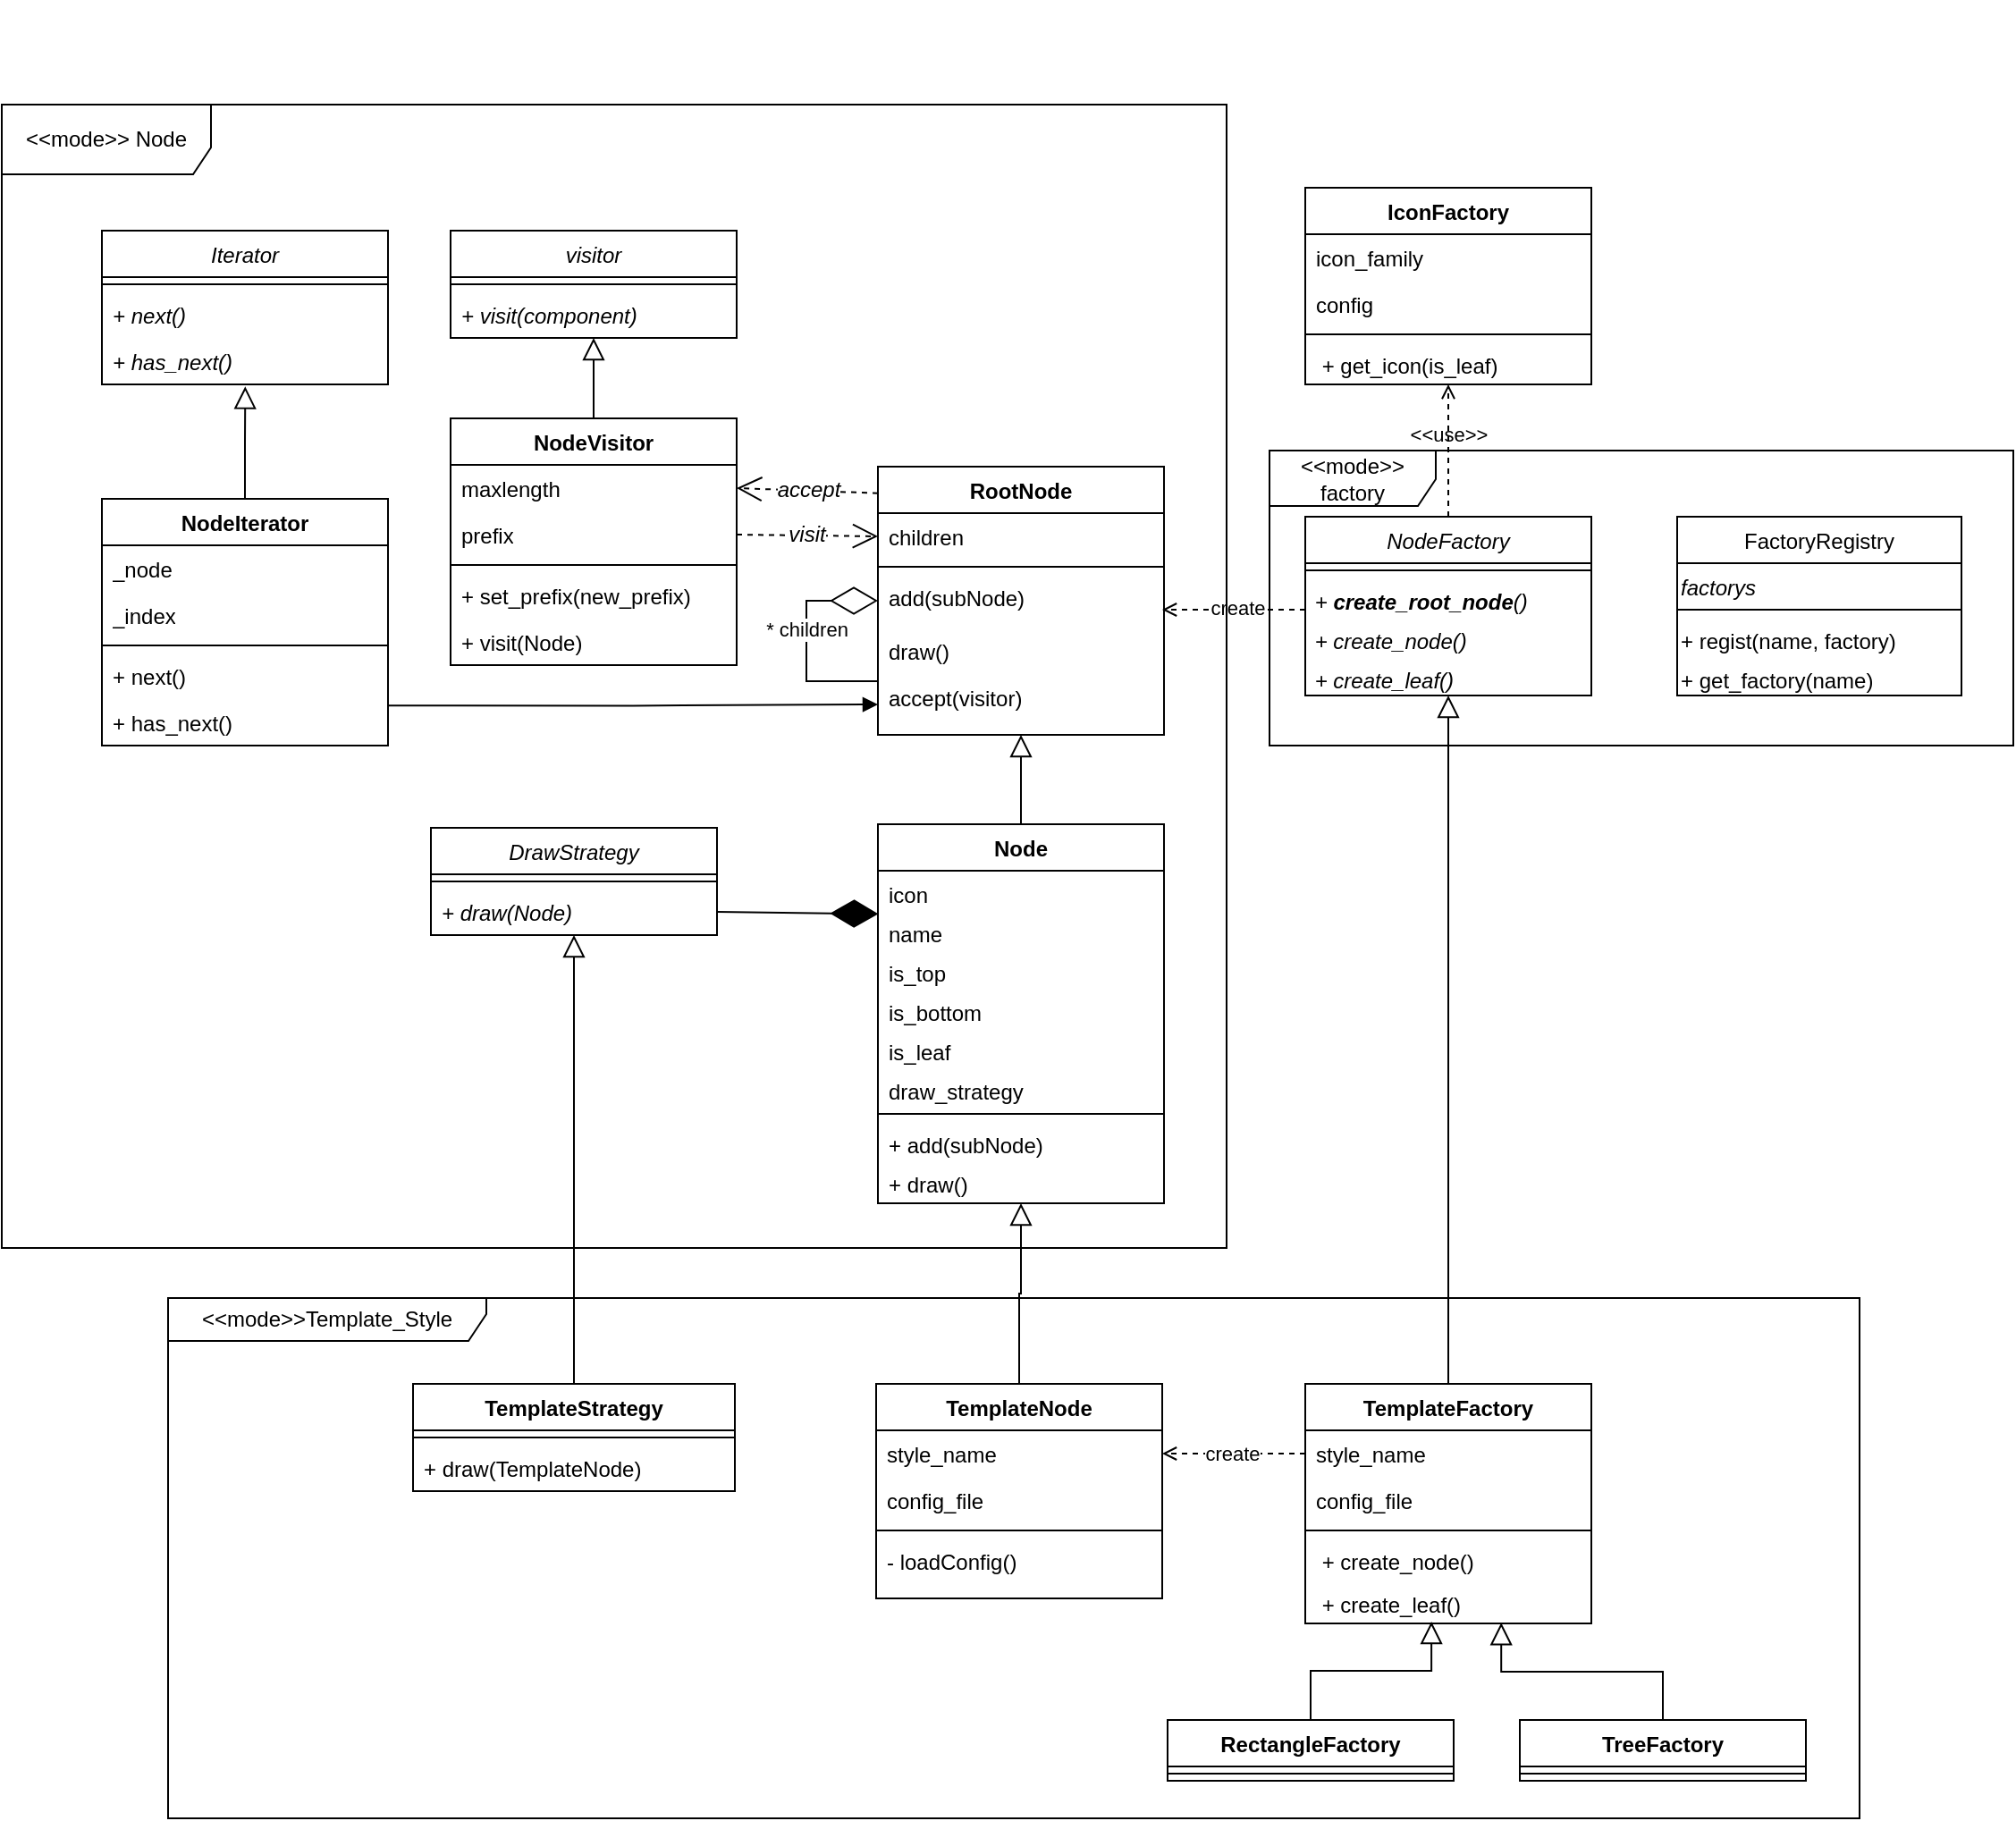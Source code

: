 <mxfile version="24.4.13" type="device">
  <diagram id="C5RBs43oDa-KdzZeNtuy" name="Page-1">
    <mxGraphModel dx="1283" dy="1399" grid="0" gridSize="10" guides="1" tooltips="1" connect="1" arrows="1" fold="1" page="1" pageScale="1" pageWidth="1654" pageHeight="1169" math="0" shadow="0">
      <root>
        <mxCell id="WIyWlLk6GJQsqaUBKTNV-0" />
        <mxCell id="WIyWlLk6GJQsqaUBKTNV-1" parent="WIyWlLk6GJQsqaUBKTNV-0" />
        <object label="Node" id="zkfFHV4jXpPFQw0GAbJ--0">
          <mxCell style="swimlane;fontStyle=1;align=center;verticalAlign=top;childLayout=stackLayout;horizontal=1;startSize=26;horizontalStack=0;resizeParent=1;resizeParentMax=0;resizeLast=0;collapsible=1;marginBottom=0;whiteSpace=wrap;html=1;rounded=0;shadow=0;strokeColor=default;strokeWidth=1;fontFamily=Helvetica;fontSize=12;fontColor=default;fillColor=default;" parent="WIyWlLk6GJQsqaUBKTNV-1" vertex="1">
            <mxGeometry x="960" y="547" width="160" height="212" as="geometry">
              <mxRectangle x="930" y="350" width="160" height="26" as="alternateBounds" />
            </mxGeometry>
          </mxCell>
        </object>
        <mxCell id="duJ0vpZc2g5-GDCdJEAK-10" value="icon" style="text;align=left;verticalAlign=top;spacingLeft=4;spacingRight=4;overflow=hidden;rotatable=0;points=[[0,0.5],[1,0.5]];portConstraint=eastwest;rounded=0;shadow=0;html=0;" parent="zkfFHV4jXpPFQw0GAbJ--0" vertex="1">
          <mxGeometry y="26" width="160" height="22" as="geometry" />
        </mxCell>
        <mxCell id="zkfFHV4jXpPFQw0GAbJ--3" value="name" style="text;align=left;verticalAlign=top;spacingLeft=4;spacingRight=4;overflow=hidden;rotatable=0;points=[[0,0.5],[1,0.5]];portConstraint=eastwest;rounded=0;shadow=0;html=0;" parent="zkfFHV4jXpPFQw0GAbJ--0" vertex="1">
          <mxGeometry y="48" width="160" height="22" as="geometry" />
        </mxCell>
        <mxCell id="duJ0vpZc2g5-GDCdJEAK-11" value="is_top&#xa;" style="text;align=left;verticalAlign=top;spacingLeft=4;spacingRight=4;overflow=hidden;rotatable=0;points=[[0,0.5],[1,0.5]];portConstraint=eastwest;rounded=0;shadow=0;html=0;" parent="zkfFHV4jXpPFQw0GAbJ--0" vertex="1">
          <mxGeometry y="70" width="160" height="22" as="geometry" />
        </mxCell>
        <mxCell id="duJ0vpZc2g5-GDCdJEAK-8" value="is_bottom" style="text;align=left;verticalAlign=top;spacingLeft=4;spacingRight=4;overflow=hidden;rotatable=0;points=[[0,0.5],[1,0.5]];portConstraint=eastwest;rounded=0;shadow=0;html=0;" parent="zkfFHV4jXpPFQw0GAbJ--0" vertex="1">
          <mxGeometry y="92" width="160" height="22" as="geometry" />
        </mxCell>
        <mxCell id="zkfFHV4jXpPFQw0GAbJ--5" value="is_leaf" style="text;align=left;verticalAlign=top;spacingLeft=4;spacingRight=4;overflow=hidden;rotatable=0;points=[[0,0.5],[1,0.5]];portConstraint=eastwest;" parent="zkfFHV4jXpPFQw0GAbJ--0" vertex="1">
          <mxGeometry y="114" width="160" height="22" as="geometry" />
        </mxCell>
        <mxCell id="aCiJpqOw2BLuc8jQw0xW-6" value="draw_strategy" style="text;align=left;verticalAlign=top;spacingLeft=4;spacingRight=4;overflow=hidden;rotatable=0;points=[[0,0.5],[1,0.5]];portConstraint=eastwest;" parent="zkfFHV4jXpPFQw0GAbJ--0" vertex="1">
          <mxGeometry y="136" width="160" height="22" as="geometry" />
        </mxCell>
        <mxCell id="zkfFHV4jXpPFQw0GAbJ--4" value="" style="line;html=1;strokeWidth=1;align=left;verticalAlign=middle;spacingTop=-1;spacingLeft=3;spacingRight=3;rotatable=0;labelPosition=right;points=[];portConstraint=eastwest;" parent="zkfFHV4jXpPFQw0GAbJ--0" vertex="1">
          <mxGeometry y="158" width="160" height="8" as="geometry" />
        </mxCell>
        <mxCell id="duJ0vpZc2g5-GDCdJEAK-14" value="+ add(subNode)" style="text;align=left;verticalAlign=top;spacingLeft=4;spacingRight=4;overflow=hidden;rotatable=0;points=[[0,0.5],[1,0.5]];portConstraint=eastwest;" parent="zkfFHV4jXpPFQw0GAbJ--0" vertex="1">
          <mxGeometry y="166" width="160" height="22" as="geometry" />
        </mxCell>
        <mxCell id="aCiJpqOw2BLuc8jQw0xW-7" value="+ draw()" style="text;align=left;verticalAlign=top;spacingLeft=4;spacingRight=4;overflow=hidden;rotatable=0;points=[[0,0.5],[1,0.5]];portConstraint=eastwest;" parent="zkfFHV4jXpPFQw0GAbJ--0" vertex="1">
          <mxGeometry y="188" width="160" height="24" as="geometry" />
        </mxCell>
        <mxCell id="zkfFHV4jXpPFQw0GAbJ--6" value="TemplateNode" style="swimlane;fontStyle=1;align=center;verticalAlign=top;childLayout=stackLayout;horizontal=1;startSize=26;horizontalStack=0;resizeParent=1;resizeParentMax=0;resizeLast=0;collapsible=1;marginBottom=0;whiteSpace=wrap;html=1;rounded=0;shadow=0;strokeColor=default;strokeWidth=1;fontFamily=Helvetica;fontSize=12;fontColor=default;fillColor=default;" parent="WIyWlLk6GJQsqaUBKTNV-1" vertex="1">
          <mxGeometry x="959" y="860" width="160" height="120" as="geometry">
            <mxRectangle x="130" y="380" width="160" height="26" as="alternateBounds" />
          </mxGeometry>
        </mxCell>
        <mxCell id="zkfFHV4jXpPFQw0GAbJ--7" value="style_name" style="text;align=left;verticalAlign=top;spacingLeft=4;spacingRight=4;overflow=hidden;rotatable=0;points=[[0,0.5],[1,0.5]];portConstraint=eastwest;" parent="zkfFHV4jXpPFQw0GAbJ--6" vertex="1">
          <mxGeometry y="26" width="160" height="26" as="geometry" />
        </mxCell>
        <mxCell id="zkfFHV4jXpPFQw0GAbJ--8" value="config_file" style="text;align=left;verticalAlign=top;spacingLeft=4;spacingRight=4;overflow=hidden;rotatable=0;points=[[0,0.5],[1,0.5]];portConstraint=eastwest;rounded=0;shadow=0;html=0;" parent="zkfFHV4jXpPFQw0GAbJ--6" vertex="1">
          <mxGeometry y="52" width="160" height="26" as="geometry" />
        </mxCell>
        <mxCell id="zkfFHV4jXpPFQw0GAbJ--9" value="" style="line;html=1;strokeWidth=1;align=left;verticalAlign=middle;spacingTop=-1;spacingLeft=3;spacingRight=3;rotatable=0;labelPosition=right;points=[];portConstraint=eastwest;" parent="zkfFHV4jXpPFQw0GAbJ--6" vertex="1">
          <mxGeometry y="78" width="160" height="8" as="geometry" />
        </mxCell>
        <mxCell id="6WIjI4Xxnoyfepmd8r0f-9" value="- loadConfig()" style="text;align=left;verticalAlign=top;spacingLeft=4;spacingRight=4;overflow=hidden;rotatable=0;points=[[0,0.5],[1,0.5]];portConstraint=eastwest;" parent="zkfFHV4jXpPFQw0GAbJ--6" vertex="1">
          <mxGeometry y="86" width="160" height="34" as="geometry" />
        </mxCell>
        <mxCell id="zkfFHV4jXpPFQw0GAbJ--12" value="" style="endArrow=block;endSize=10;endFill=0;shadow=0;strokeWidth=1;rounded=0;curved=0;edgeStyle=elbowEdgeStyle;elbow=vertical;" parent="WIyWlLk6GJQsqaUBKTNV-1" source="zkfFHV4jXpPFQw0GAbJ--6" target="zkfFHV4jXpPFQw0GAbJ--0" edge="1">
          <mxGeometry width="160" relative="1" as="geometry">
            <mxPoint x="1090" y="600" as="sourcePoint" />
            <mxPoint x="1090" y="600" as="targetPoint" />
          </mxGeometry>
        </mxCell>
        <mxCell id="6WIjI4Xxnoyfepmd8r0f-3" value="RootNode" style="swimlane;fontStyle=1;align=center;verticalAlign=top;childLayout=stackLayout;horizontal=1;startSize=26;horizontalStack=0;resizeParent=1;resizeParentMax=0;resizeLast=0;collapsible=1;marginBottom=0;whiteSpace=wrap;html=1;rounded=0;shadow=0;strokeColor=default;strokeWidth=1;fontFamily=Helvetica;fontSize=12;fontColor=default;fillColor=default;" parent="WIyWlLk6GJQsqaUBKTNV-1" vertex="1">
          <mxGeometry x="960" y="347" width="160" height="150" as="geometry">
            <mxRectangle x="130" y="380" width="160" height="26" as="alternateBounds" />
          </mxGeometry>
        </mxCell>
        <mxCell id="6WIjI4Xxnoyfepmd8r0f-5" value="children" style="text;align=left;verticalAlign=top;spacingLeft=4;spacingRight=4;overflow=hidden;rotatable=0;points=[[0,0.5],[1,0.5]];portConstraint=eastwest;rounded=0;shadow=0;html=0;" parent="6WIjI4Xxnoyfepmd8r0f-3" vertex="1">
          <mxGeometry y="26" width="160" height="26" as="geometry" />
        </mxCell>
        <mxCell id="6WIjI4Xxnoyfepmd8r0f-6" value="" style="line;html=1;strokeWidth=1;align=left;verticalAlign=middle;spacingTop=-1;spacingLeft=3;spacingRight=3;rotatable=0;labelPosition=right;points=[];portConstraint=eastwest;" parent="6WIjI4Xxnoyfepmd8r0f-3" vertex="1">
          <mxGeometry y="52" width="160" height="8" as="geometry" />
        </mxCell>
        <mxCell id="6WIjI4Xxnoyfepmd8r0f-8" value="add(subNode)" style="text;align=left;verticalAlign=top;spacingLeft=4;spacingRight=4;overflow=hidden;rotatable=0;points=[[0,0.5],[1,0.5]];portConstraint=eastwest;" parent="6WIjI4Xxnoyfepmd8r0f-3" vertex="1">
          <mxGeometry y="60" width="160" height="30" as="geometry" />
        </mxCell>
        <mxCell id="6WIjI4Xxnoyfepmd8r0f-7" value="draw()" style="text;align=left;verticalAlign=top;spacingLeft=4;spacingRight=4;overflow=hidden;rotatable=0;points=[[0,0.5],[1,0.5]];portConstraint=eastwest;" parent="6WIjI4Xxnoyfepmd8r0f-3" vertex="1">
          <mxGeometry y="90" width="160" height="26" as="geometry" />
        </mxCell>
        <mxCell id="aCiJpqOw2BLuc8jQw0xW-0" value="accept(visitor)" style="text;align=left;verticalAlign=top;spacingLeft=4;spacingRight=4;overflow=hidden;rotatable=0;points=[[0,0.5],[1,0.5]];portConstraint=eastwest;" parent="6WIjI4Xxnoyfepmd8r0f-3" vertex="1">
          <mxGeometry y="116" width="160" height="34" as="geometry" />
        </mxCell>
        <mxCell id="6WIjI4Xxnoyfepmd8r0f-53" value="" style="endArrow=diamondThin;endFill=0;endSize=24;html=1;rounded=0;entryX=0;entryY=0.5;entryDx=0;entryDy=0;" parent="6WIjI4Xxnoyfepmd8r0f-3" target="6WIjI4Xxnoyfepmd8r0f-8" edge="1">
          <mxGeometry width="160" relative="1" as="geometry">
            <mxPoint y="120" as="sourcePoint" />
            <mxPoint x="10" y="240" as="targetPoint" />
            <Array as="points">
              <mxPoint x="-40" y="120" />
              <mxPoint x="-40" y="75" />
            </Array>
          </mxGeometry>
        </mxCell>
        <mxCell id="ftqXn0Uu0AVd8V2QP7_p-5" value="* children" style="edgeLabel;html=1;align=center;verticalAlign=middle;resizable=0;points=[];" vertex="1" connectable="0" parent="6WIjI4Xxnoyfepmd8r0f-53">
          <mxGeometry x="0.102" relative="1" as="geometry">
            <mxPoint as="offset" />
          </mxGeometry>
        </mxCell>
        <mxCell id="6WIjI4Xxnoyfepmd8r0f-11" value="&lt;span style=&quot;font-weight: normal;&quot;&gt;&lt;i&gt;NodeFactory&lt;/i&gt;&lt;/span&gt;" style="swimlane;fontStyle=1;align=center;verticalAlign=top;childLayout=stackLayout;horizontal=1;startSize=26;horizontalStack=0;resizeParent=1;resizeParentMax=0;resizeLast=0;collapsible=1;marginBottom=0;whiteSpace=wrap;html=1;rounded=0;shadow=0;strokeColor=default;strokeWidth=1;fontFamily=Helvetica;fontSize=12;fontColor=default;fillColor=default;" parent="WIyWlLk6GJQsqaUBKTNV-1" vertex="1">
          <mxGeometry x="1199" y="375" width="160" height="100" as="geometry">
            <mxRectangle x="220" y="120" width="160" height="26" as="alternateBounds" />
          </mxGeometry>
        </mxCell>
        <mxCell id="6WIjI4Xxnoyfepmd8r0f-18" value="" style="line;html=1;strokeWidth=1;align=left;verticalAlign=middle;spacingTop=-1;spacingLeft=3;spacingRight=3;rotatable=0;labelPosition=right;points=[];portConstraint=eastwest;" parent="6WIjI4Xxnoyfepmd8r0f-11" vertex="1">
          <mxGeometry y="26" width="160" height="8" as="geometry" />
        </mxCell>
        <mxCell id="aCiJpqOw2BLuc8jQw0xW-28" value="&lt;div&gt;&lt;span style=&quot;text-wrap: nowrap;&quot;&gt;&lt;i&gt;&amp;nbsp;+ &lt;b&gt;create_root_node&lt;/b&gt;()&lt;/i&gt;&lt;/span&gt;&lt;br&gt;&lt;/div&gt;" style="text;whiteSpace=wrap;html=1;" parent="6WIjI4Xxnoyfepmd8r0f-11" vertex="1">
          <mxGeometry y="34" width="160" height="22" as="geometry" />
        </mxCell>
        <mxCell id="6WIjI4Xxnoyfepmd8r0f-23" value="&lt;div&gt;&lt;span style=&quot;text-wrap: nowrap;&quot;&gt;&lt;i&gt;&amp;nbsp;+ create_node()&lt;/i&gt;&lt;/span&gt;&lt;br&gt;&lt;/div&gt;" style="text;whiteSpace=wrap;html=1;" parent="6WIjI4Xxnoyfepmd8r0f-11" vertex="1">
          <mxGeometry y="56" width="160" height="22" as="geometry" />
        </mxCell>
        <mxCell id="6WIjI4Xxnoyfepmd8r0f-25" value="&lt;div&gt;&lt;span style=&quot;text-wrap: nowrap;&quot;&gt;&lt;i&gt;&amp;nbsp;+ create_leaf()&lt;/i&gt;&lt;/span&gt;&lt;br&gt;&lt;/div&gt;" style="text;whiteSpace=wrap;html=1;" parent="6WIjI4Xxnoyfepmd8r0f-11" vertex="1">
          <mxGeometry y="78" width="160" height="22" as="geometry" />
        </mxCell>
        <mxCell id="6WIjI4Xxnoyfepmd8r0f-26" value="TemplateFactory" style="swimlane;fontStyle=1;align=center;verticalAlign=top;childLayout=stackLayout;horizontal=1;startSize=26;horizontalStack=0;resizeParent=1;resizeParentMax=0;resizeLast=0;collapsible=1;marginBottom=0;whiteSpace=wrap;html=1;rounded=0;shadow=0;strokeColor=default;strokeWidth=1;fontFamily=Helvetica;fontSize=12;fontColor=default;fillColor=default;" parent="WIyWlLk6GJQsqaUBKTNV-1" vertex="1">
          <mxGeometry x="1199" y="860" width="160" height="134" as="geometry">
            <mxRectangle x="130" y="380" width="160" height="26" as="alternateBounds" />
          </mxGeometry>
        </mxCell>
        <mxCell id="6WIjI4Xxnoyfepmd8r0f-27" value="style_name" style="text;align=left;verticalAlign=top;spacingLeft=4;spacingRight=4;overflow=hidden;rotatable=0;points=[[0,0.5],[1,0.5]];portConstraint=eastwest;" parent="6WIjI4Xxnoyfepmd8r0f-26" vertex="1">
          <mxGeometry y="26" width="160" height="26" as="geometry" />
        </mxCell>
        <mxCell id="6WIjI4Xxnoyfepmd8r0f-28" value="config_file" style="text;align=left;verticalAlign=top;spacingLeft=4;spacingRight=4;overflow=hidden;rotatable=0;points=[[0,0.5],[1,0.5]];portConstraint=eastwest;rounded=0;shadow=0;html=0;" parent="6WIjI4Xxnoyfepmd8r0f-26" vertex="1">
          <mxGeometry y="52" width="160" height="26" as="geometry" />
        </mxCell>
        <mxCell id="6WIjI4Xxnoyfepmd8r0f-29" value="" style="line;html=1;strokeWidth=1;align=left;verticalAlign=middle;spacingTop=-1;spacingLeft=3;spacingRight=3;rotatable=0;labelPosition=right;points=[];portConstraint=eastwest;" parent="6WIjI4Xxnoyfepmd8r0f-26" vertex="1">
          <mxGeometry y="78" width="160" height="8" as="geometry" />
        </mxCell>
        <mxCell id="6WIjI4Xxnoyfepmd8r0f-30" value=" + create_node()" style="text;align=left;verticalAlign=top;spacingLeft=4;spacingRight=4;overflow=hidden;rotatable=0;points=[[0,0.5],[1,0.5]];portConstraint=eastwest;" parent="6WIjI4Xxnoyfepmd8r0f-26" vertex="1">
          <mxGeometry y="86" width="160" height="24" as="geometry" />
        </mxCell>
        <mxCell id="6WIjI4Xxnoyfepmd8r0f-34" value=" + create_leaf()" style="text;align=left;verticalAlign=top;spacingLeft=4;spacingRight=4;overflow=hidden;rotatable=0;points=[[0,0.5],[1,0.5]];portConstraint=eastwest;" parent="6WIjI4Xxnoyfepmd8r0f-26" vertex="1">
          <mxGeometry y="110" width="160" height="24" as="geometry" />
        </mxCell>
        <mxCell id="6WIjI4Xxnoyfepmd8r0f-33" value="" style="endArrow=block;endSize=10;endFill=0;shadow=0;strokeWidth=1;rounded=0;curved=0;edgeStyle=elbowEdgeStyle;elbow=vertical;entryX=0.5;entryY=1;entryDx=0;entryDy=0;exitX=0.5;exitY=0;exitDx=0;exitDy=0;" parent="WIyWlLk6GJQsqaUBKTNV-1" source="6WIjI4Xxnoyfepmd8r0f-26" target="6WIjI4Xxnoyfepmd8r0f-11" edge="1">
          <mxGeometry width="160" relative="1" as="geometry">
            <mxPoint x="1020" y="927" as="sourcePoint" />
            <mxPoint x="1020" y="877" as="targetPoint" />
          </mxGeometry>
        </mxCell>
        <mxCell id="6WIjI4Xxnoyfepmd8r0f-35" value="TreeFactory" style="swimlane;fontStyle=1;align=center;verticalAlign=top;childLayout=stackLayout;horizontal=1;startSize=26;horizontalStack=0;resizeParent=1;resizeParentMax=0;resizeLast=0;collapsible=1;marginBottom=0;whiteSpace=wrap;html=1;rounded=0;shadow=0;strokeColor=default;strokeWidth=1;fontFamily=Helvetica;fontSize=12;fontColor=default;fillColor=default;" parent="WIyWlLk6GJQsqaUBKTNV-1" vertex="1">
          <mxGeometry x="1319" y="1048" width="160" height="34" as="geometry">
            <mxRectangle x="130" y="380" width="160" height="26" as="alternateBounds" />
          </mxGeometry>
        </mxCell>
        <mxCell id="6WIjI4Xxnoyfepmd8r0f-38" value="" style="line;html=1;strokeWidth=1;align=left;verticalAlign=middle;spacingTop=-1;spacingLeft=3;spacingRight=3;rotatable=0;labelPosition=right;points=[];portConstraint=eastwest;" parent="6WIjI4Xxnoyfepmd8r0f-35" vertex="1">
          <mxGeometry y="26" width="160" height="8" as="geometry" />
        </mxCell>
        <mxCell id="6WIjI4Xxnoyfepmd8r0f-41" value="RectangleFactory" style="swimlane;fontStyle=1;align=center;verticalAlign=top;childLayout=stackLayout;horizontal=1;startSize=26;horizontalStack=0;resizeParent=1;resizeParentMax=0;resizeLast=0;collapsible=1;marginBottom=0;whiteSpace=wrap;html=1;rounded=0;shadow=0;strokeColor=default;strokeWidth=1;fontFamily=Helvetica;fontSize=12;fontColor=default;fillColor=default;" parent="WIyWlLk6GJQsqaUBKTNV-1" vertex="1">
          <mxGeometry x="1122" y="1048" width="160" height="34" as="geometry">
            <mxRectangle x="130" y="380" width="160" height="26" as="alternateBounds" />
          </mxGeometry>
        </mxCell>
        <mxCell id="6WIjI4Xxnoyfepmd8r0f-42" value="" style="line;html=1;strokeWidth=1;align=left;verticalAlign=middle;spacingTop=-1;spacingLeft=3;spacingRight=3;rotatable=0;labelPosition=right;points=[];portConstraint=eastwest;" parent="6WIjI4Xxnoyfepmd8r0f-41" vertex="1">
          <mxGeometry y="26" width="160" height="8" as="geometry" />
        </mxCell>
        <mxCell id="6WIjI4Xxnoyfepmd8r0f-47" value="" style="html=1;verticalAlign=bottom;labelBackgroundColor=none;endArrow=open;endFill=0;dashed=1;rounded=0;entryX=1;entryY=0.5;entryDx=0;entryDy=0;exitX=0;exitY=0.5;exitDx=0;exitDy=0;" parent="WIyWlLk6GJQsqaUBKTNV-1" target="zkfFHV4jXpPFQw0GAbJ--7" edge="1" source="6WIjI4Xxnoyfepmd8r0f-27">
          <mxGeometry width="160" relative="1" as="geometry">
            <mxPoint x="1199" y="780" as="sourcePoint" />
            <mxPoint x="1309" y="1240" as="targetPoint" />
            <Array as="points" />
          </mxGeometry>
        </mxCell>
        <mxCell id="ftqXn0Uu0AVd8V2QP7_p-8" value="create" style="edgeLabel;html=1;align=center;verticalAlign=middle;resizable=0;points=[];" vertex="1" connectable="0" parent="6WIjI4Xxnoyfepmd8r0f-47">
          <mxGeometry x="0.043" relative="1" as="geometry">
            <mxPoint as="offset" />
          </mxGeometry>
        </mxCell>
        <mxCell id="6WIjI4Xxnoyfepmd8r0f-49" value="" style="html=1;verticalAlign=bottom;labelBackgroundColor=none;endArrow=open;endFill=0;dashed=1;rounded=0;" parent="WIyWlLk6GJQsqaUBKTNV-1" edge="1">
          <mxGeometry width="160" relative="1" as="geometry">
            <mxPoint x="1199" y="427" as="sourcePoint" />
            <mxPoint x="1119" y="427" as="targetPoint" />
            <Array as="points">
              <mxPoint x="1175" y="427" />
            </Array>
          </mxGeometry>
        </mxCell>
        <mxCell id="6WIjI4Xxnoyfepmd8r0f-50" value="create" style="edgeLabel;html=1;align=center;verticalAlign=middle;resizable=0;points=[];" parent="6WIjI4Xxnoyfepmd8r0f-49" vertex="1" connectable="0">
          <mxGeometry x="-0.048" y="-2" relative="1" as="geometry">
            <mxPoint y="1" as="offset" />
          </mxGeometry>
        </mxCell>
        <mxCell id="6WIjI4Xxnoyfepmd8r0f-54" value="IconFactory" style="swimlane;fontStyle=1;align=center;verticalAlign=top;childLayout=stackLayout;horizontal=1;startSize=26;horizontalStack=0;resizeParent=1;resizeParentMax=0;resizeLast=0;collapsible=1;marginBottom=0;whiteSpace=wrap;html=1;rounded=0;shadow=0;strokeColor=default;strokeWidth=1;fontFamily=Helvetica;fontSize=12;fontColor=default;fillColor=default;" parent="WIyWlLk6GJQsqaUBKTNV-1" vertex="1">
          <mxGeometry x="1199" y="191" width="160" height="110" as="geometry">
            <mxRectangle x="130" y="380" width="160" height="26" as="alternateBounds" />
          </mxGeometry>
        </mxCell>
        <mxCell id="6WIjI4Xxnoyfepmd8r0f-55" value="icon_family" style="text;align=left;verticalAlign=top;spacingLeft=4;spacingRight=4;overflow=hidden;rotatable=0;points=[[0,0.5],[1,0.5]];portConstraint=eastwest;" parent="6WIjI4Xxnoyfepmd8r0f-54" vertex="1">
          <mxGeometry y="26" width="160" height="26" as="geometry" />
        </mxCell>
        <mxCell id="6WIjI4Xxnoyfepmd8r0f-56" value="config" style="text;align=left;verticalAlign=top;spacingLeft=4;spacingRight=4;overflow=hidden;rotatable=0;points=[[0,0.5],[1,0.5]];portConstraint=eastwest;rounded=0;shadow=0;html=0;" parent="6WIjI4Xxnoyfepmd8r0f-54" vertex="1">
          <mxGeometry y="52" width="160" height="26" as="geometry" />
        </mxCell>
        <mxCell id="6WIjI4Xxnoyfepmd8r0f-57" value="" style="line;html=1;strokeWidth=1;align=left;verticalAlign=middle;spacingTop=-1;spacingLeft=3;spacingRight=3;rotatable=0;labelPosition=right;points=[];portConstraint=eastwest;" parent="6WIjI4Xxnoyfepmd8r0f-54" vertex="1">
          <mxGeometry y="78" width="160" height="8" as="geometry" />
        </mxCell>
        <mxCell id="6WIjI4Xxnoyfepmd8r0f-58" value=" + get_icon(is_leaf)" style="text;align=left;verticalAlign=top;spacingLeft=4;spacingRight=4;overflow=hidden;rotatable=0;points=[[0,0.5],[1,0.5]];portConstraint=eastwest;" parent="6WIjI4Xxnoyfepmd8r0f-54" vertex="1">
          <mxGeometry y="86" width="160" height="24" as="geometry" />
        </mxCell>
        <mxCell id="6WIjI4Xxnoyfepmd8r0f-75" value="&amp;lt;&amp;lt;use&amp;gt;&amp;gt;" style="html=1;verticalAlign=bottom;labelBackgroundColor=none;endArrow=open;endFill=0;dashed=1;rounded=0;exitX=0.5;exitY=0;exitDx=0;exitDy=0;" parent="WIyWlLk6GJQsqaUBKTNV-1" source="6WIjI4Xxnoyfepmd8r0f-11" target="6WIjI4Xxnoyfepmd8r0f-58" edge="1">
          <mxGeometry width="160" relative="1" as="geometry">
            <mxPoint x="1360" y="707" as="sourcePoint" />
            <mxPoint x="1380" y="612.0" as="targetPoint" />
          </mxGeometry>
        </mxCell>
        <mxCell id="aCiJpqOw2BLuc8jQw0xW-5" value="" style="endArrow=block;endSize=10;endFill=0;shadow=0;strokeWidth=1;rounded=0;curved=0;edgeStyle=elbowEdgeStyle;elbow=vertical;exitX=0.5;exitY=0;exitDx=0;exitDy=0;" parent="WIyWlLk6GJQsqaUBKTNV-1" source="zkfFHV4jXpPFQw0GAbJ--0" target="aCiJpqOw2BLuc8jQw0xW-0" edge="1">
          <mxGeometry width="160" relative="1" as="geometry">
            <mxPoint x="1020" y="537" as="sourcePoint" />
            <mxPoint x="1039.5" y="507" as="targetPoint" />
          </mxGeometry>
        </mxCell>
        <mxCell id="aCiJpqOw2BLuc8jQw0xW-11" value="&lt;i style=&quot;font-weight: normal;&quot;&gt;Iterator&lt;/i&gt;" style="swimlane;fontStyle=1;align=center;verticalAlign=top;childLayout=stackLayout;horizontal=1;startSize=26;horizontalStack=0;resizeParent=1;resizeParentMax=0;resizeLast=0;collapsible=1;marginBottom=0;whiteSpace=wrap;html=1;rounded=0;shadow=0;strokeColor=default;strokeWidth=1;fontFamily=Helvetica;fontSize=12;fontColor=default;fillColor=default;" parent="WIyWlLk6GJQsqaUBKTNV-1" vertex="1">
          <mxGeometry x="526" y="215" width="160" height="86" as="geometry" />
        </mxCell>
        <mxCell id="aCiJpqOw2BLuc8jQw0xW-13" value="" style="line;strokeWidth=1;fillColor=none;align=left;verticalAlign=middle;spacingTop=-1;spacingLeft=3;spacingRight=3;rotatable=0;labelPosition=right;points=[];portConstraint=eastwest;strokeColor=inherit;" parent="aCiJpqOw2BLuc8jQw0xW-11" vertex="1">
          <mxGeometry y="26" width="160" height="8" as="geometry" />
        </mxCell>
        <mxCell id="aCiJpqOw2BLuc8jQw0xW-14" value="&lt;i&gt;+ next()&lt;/i&gt;" style="text;strokeColor=none;fillColor=none;align=left;verticalAlign=top;spacingLeft=4;spacingRight=4;overflow=hidden;rotatable=0;points=[[0,0.5],[1,0.5]];portConstraint=eastwest;whiteSpace=wrap;html=1;" parent="aCiJpqOw2BLuc8jQw0xW-11" vertex="1">
          <mxGeometry y="34" width="160" height="26" as="geometry" />
        </mxCell>
        <mxCell id="aCiJpqOw2BLuc8jQw0xW-12" value="&lt;i&gt;+ has_next()&lt;/i&gt;" style="text;strokeColor=none;fillColor=none;align=left;verticalAlign=top;spacingLeft=4;spacingRight=4;overflow=hidden;rotatable=0;points=[[0,0.5],[1,0.5]];portConstraint=eastwest;whiteSpace=wrap;html=1;" parent="aCiJpqOw2BLuc8jQw0xW-11" vertex="1">
          <mxGeometry y="60" width="160" height="26" as="geometry" />
        </mxCell>
        <mxCell id="aCiJpqOw2BLuc8jQw0xW-24" value="NodeIterator" style="swimlane;fontStyle=1;align=center;verticalAlign=top;childLayout=stackLayout;horizontal=1;startSize=26;horizontalStack=0;resizeParent=1;resizeParentMax=0;resizeLast=0;collapsible=1;marginBottom=0;whiteSpace=wrap;html=1;rounded=0;shadow=0;strokeColor=default;strokeWidth=1;fontFamily=Helvetica;fontSize=12;fontColor=default;fillColor=default;" parent="WIyWlLk6GJQsqaUBKTNV-1" vertex="1">
          <mxGeometry x="526" y="365" width="160" height="138" as="geometry" />
        </mxCell>
        <mxCell id="aCiJpqOw2BLuc8jQw0xW-25" value="&lt;span style=&quot;font-style: normal;&quot;&gt;_node&lt;/span&gt;&lt;div&gt;&lt;br&gt;&lt;/div&gt;" style="text;strokeColor=none;fillColor=none;align=left;verticalAlign=top;spacingLeft=4;spacingRight=4;overflow=hidden;rotatable=0;points=[[0,0.5],[1,0.5]];portConstraint=eastwest;whiteSpace=wrap;html=1;fontFamily=Helvetica;fontSize=12;fontColor=default;fontStyle=2;" parent="aCiJpqOw2BLuc8jQw0xW-24" vertex="1">
          <mxGeometry y="26" width="160" height="26" as="geometry" />
        </mxCell>
        <mxCell id="aCiJpqOw2BLuc8jQw0xW-31" value="&lt;div&gt;&lt;span style=&quot;font-style: normal;&quot;&gt;_index&lt;/span&gt;&lt;/div&gt;" style="text;strokeColor=none;fillColor=none;align=left;verticalAlign=top;spacingLeft=4;spacingRight=4;overflow=hidden;rotatable=0;points=[[0,0.5],[1,0.5]];portConstraint=eastwest;whiteSpace=wrap;html=1;fontFamily=Helvetica;fontSize=12;fontColor=default;fontStyle=2;" parent="aCiJpqOw2BLuc8jQw0xW-24" vertex="1">
          <mxGeometry y="52" width="160" height="26" as="geometry" />
        </mxCell>
        <mxCell id="aCiJpqOw2BLuc8jQw0xW-26" value="" style="line;strokeWidth=1;fillColor=none;align=left;verticalAlign=middle;spacingTop=-1;spacingLeft=3;spacingRight=3;rotatable=0;labelPosition=right;points=[];portConstraint=eastwest;strokeColor=inherit;rounded=0;shadow=0;fontFamily=Helvetica;fontSize=12;fontColor=default;fontStyle=2;" parent="aCiJpqOw2BLuc8jQw0xW-24" vertex="1">
          <mxGeometry y="78" width="160" height="8" as="geometry" />
        </mxCell>
        <mxCell id="aCiJpqOw2BLuc8jQw0xW-27" value="&lt;span style=&quot;font-style: normal;&quot;&gt;+ next()&lt;/span&gt;" style="text;strokeColor=none;fillColor=none;align=left;verticalAlign=top;spacingLeft=4;spacingRight=4;overflow=hidden;rotatable=0;points=[[0,0.5],[1,0.5]];portConstraint=eastwest;whiteSpace=wrap;html=1;fontFamily=Helvetica;fontSize=12;fontColor=default;fontStyle=2;" parent="aCiJpqOw2BLuc8jQw0xW-24" vertex="1">
          <mxGeometry y="86" width="160" height="26" as="geometry" />
        </mxCell>
        <mxCell id="aCiJpqOw2BLuc8jQw0xW-32" value="&lt;span style=&quot;font-style: normal;&quot;&gt;+ has_next()&lt;/span&gt;" style="text;strokeColor=none;fillColor=none;align=left;verticalAlign=top;spacingLeft=4;spacingRight=4;overflow=hidden;rotatable=0;points=[[0,0.5],[1,0.5]];portConstraint=eastwest;whiteSpace=wrap;html=1;fontFamily=Helvetica;fontSize=12;fontColor=default;fontStyle=2;" parent="aCiJpqOw2BLuc8jQw0xW-24" vertex="1">
          <mxGeometry y="112" width="160" height="26" as="geometry" />
        </mxCell>
        <mxCell id="aCiJpqOw2BLuc8jQw0xW-29" value="" style="endArrow=block;endSize=10;endFill=0;shadow=0;strokeWidth=1;rounded=0;curved=0;edgeStyle=elbowEdgeStyle;elbow=vertical;exitX=0.5;exitY=0;exitDx=0;exitDy=0;entryX=0.441;entryY=0.96;entryDx=0;entryDy=0;entryPerimeter=0;" parent="WIyWlLk6GJQsqaUBKTNV-1" source="6WIjI4Xxnoyfepmd8r0f-41" target="6WIjI4Xxnoyfepmd8r0f-34" edge="1">
          <mxGeometry width="160" relative="1" as="geometry">
            <mxPoint x="1218.47" y="1073" as="sourcePoint" />
            <mxPoint x="1269" y="995" as="targetPoint" />
          </mxGeometry>
        </mxCell>
        <mxCell id="aCiJpqOw2BLuc8jQw0xW-30" value="" style="endArrow=block;endSize=10;endFill=0;shadow=0;strokeWidth=1;rounded=0;curved=0;edgeStyle=elbowEdgeStyle;elbow=vertical;entryX=0.685;entryY=0.985;entryDx=0;entryDy=0;entryPerimeter=0;exitX=0.5;exitY=0;exitDx=0;exitDy=0;" parent="WIyWlLk6GJQsqaUBKTNV-1" target="6WIjI4Xxnoyfepmd8r0f-34" edge="1" source="6WIjI4Xxnoyfepmd8r0f-35">
          <mxGeometry width="160" relative="1" as="geometry">
            <mxPoint x="1389" y="1095" as="sourcePoint" />
            <mxPoint x="1389" y="1027" as="targetPoint" />
            <Array as="points">
              <mxPoint x="1349" y="1021" />
            </Array>
          </mxGeometry>
        </mxCell>
        <mxCell id="aCiJpqOw2BLuc8jQw0xW-33" value="" style="endArrow=block;endSize=10;endFill=0;shadow=0;strokeWidth=1;rounded=0;curved=0;edgeStyle=elbowEdgeStyle;elbow=vertical;exitX=0.5;exitY=0;exitDx=0;exitDy=0;entryX=0.501;entryY=1.045;entryDx=0;entryDy=0;entryPerimeter=0;" parent="WIyWlLk6GJQsqaUBKTNV-1" source="aCiJpqOw2BLuc8jQw0xW-24" target="aCiJpqOw2BLuc8jQw0xW-12" edge="1">
          <mxGeometry width="160" relative="1" as="geometry">
            <mxPoint x="616" y="351" as="sourcePoint" />
            <mxPoint x="604" y="300" as="targetPoint" />
          </mxGeometry>
        </mxCell>
        <mxCell id="aCiJpqOw2BLuc8jQw0xW-36" value="&lt;i style=&quot;font-weight: normal;&quot;&gt;DrawStrategy&lt;/i&gt;" style="swimlane;fontStyle=1;align=center;verticalAlign=top;childLayout=stackLayout;horizontal=1;startSize=26;horizontalStack=0;resizeParent=1;resizeParentMax=0;resizeLast=0;collapsible=1;marginBottom=0;whiteSpace=wrap;html=1;rounded=0;shadow=0;strokeColor=default;strokeWidth=1;fontFamily=Helvetica;fontSize=12;fontColor=default;fillColor=default;" parent="WIyWlLk6GJQsqaUBKTNV-1" vertex="1">
          <mxGeometry x="710" y="549" width="160" height="60" as="geometry" />
        </mxCell>
        <mxCell id="aCiJpqOw2BLuc8jQw0xW-37" value="" style="line;strokeWidth=1;fillColor=none;align=left;verticalAlign=middle;spacingTop=-1;spacingLeft=3;spacingRight=3;rotatable=0;labelPosition=right;points=[];portConstraint=eastwest;strokeColor=inherit;" parent="aCiJpqOw2BLuc8jQw0xW-36" vertex="1">
          <mxGeometry y="26" width="160" height="8" as="geometry" />
        </mxCell>
        <mxCell id="aCiJpqOw2BLuc8jQw0xW-38" value="&lt;i&gt;+ draw(Node)&lt;/i&gt;" style="text;strokeColor=none;fillColor=none;align=left;verticalAlign=top;spacingLeft=4;spacingRight=4;overflow=hidden;rotatable=0;points=[[0,0.5],[1,0.5]];portConstraint=eastwest;whiteSpace=wrap;html=1;" parent="aCiJpqOw2BLuc8jQw0xW-36" vertex="1">
          <mxGeometry y="34" width="160" height="26" as="geometry" />
        </mxCell>
        <mxCell id="aCiJpqOw2BLuc8jQw0xW-40" value="TemplateStrategy" style="swimlane;fontStyle=1;align=center;verticalAlign=top;childLayout=stackLayout;horizontal=1;startSize=26;horizontalStack=0;resizeParent=1;resizeParentMax=0;resizeLast=0;collapsible=1;marginBottom=0;whiteSpace=wrap;html=1;rounded=0;shadow=0;strokeColor=default;strokeWidth=1;fontFamily=Helvetica;fontSize=12;fontColor=default;fillColor=default;" parent="WIyWlLk6GJQsqaUBKTNV-1" vertex="1">
          <mxGeometry x="700" y="860" width="180" height="60" as="geometry" />
        </mxCell>
        <mxCell id="aCiJpqOw2BLuc8jQw0xW-43" value="" style="line;strokeWidth=1;fillColor=none;align=left;verticalAlign=middle;spacingTop=-1;spacingLeft=3;spacingRight=3;rotatable=0;labelPosition=right;points=[];portConstraint=eastwest;strokeColor=inherit;rounded=0;shadow=0;fontFamily=Helvetica;fontSize=12;fontColor=default;fontStyle=2;" parent="aCiJpqOw2BLuc8jQw0xW-40" vertex="1">
          <mxGeometry y="26" width="180" height="8" as="geometry" />
        </mxCell>
        <mxCell id="aCiJpqOw2BLuc8jQw0xW-44" value="&lt;span style=&quot;font-style: normal;&quot;&gt;+ draw(TemplateNode)&lt;/span&gt;" style="text;strokeColor=none;fillColor=none;align=left;verticalAlign=top;spacingLeft=4;spacingRight=4;overflow=hidden;rotatable=0;points=[[0,0.5],[1,0.5]];portConstraint=eastwest;whiteSpace=wrap;html=1;fontFamily=Helvetica;fontSize=12;fontColor=default;fontStyle=2;" parent="aCiJpqOw2BLuc8jQw0xW-40" vertex="1">
          <mxGeometry y="34" width="180" height="26" as="geometry" />
        </mxCell>
        <mxCell id="aCiJpqOw2BLuc8jQw0xW-46" value="" style="endArrow=block;endSize=10;endFill=0;shadow=0;strokeWidth=1;rounded=0;curved=0;edgeStyle=elbowEdgeStyle;elbow=vertical;exitX=0.5;exitY=0;exitDx=0;exitDy=0;" parent="WIyWlLk6GJQsqaUBKTNV-1" source="aCiJpqOw2BLuc8jQw0xW-40" target="aCiJpqOw2BLuc8jQw0xW-38" edge="1">
          <mxGeometry width="160" relative="1" as="geometry">
            <mxPoint x="800" y="715" as="sourcePoint" />
            <mxPoint x="790.16" y="666.17" as="targetPoint" />
          </mxGeometry>
        </mxCell>
        <mxCell id="aCiJpqOw2BLuc8jQw0xW-47" value="" style="edgeLabel;resizable=0;html=1;align=left;verticalAlign=bottom;rounded=0;shadow=0;strokeColor=default;strokeWidth=1;fontFamily=Helvetica;fontSize=12;fontColor=default;fontStyle=2;fillColor=default;" parent="WIyWlLk6GJQsqaUBKTNV-1" connectable="0" vertex="1">
          <mxGeometry x="861" y="946" as="geometry" />
        </mxCell>
        <mxCell id="aCiJpqOw2BLuc8jQw0xW-50" value="" style="endArrow=diamondThin;endFill=1;endSize=24;html=1;rounded=0;fontFamily=Helvetica;fontSize=12;fontColor=default;fontStyle=2;exitX=1;exitY=0.5;exitDx=0;exitDy=0;entryX=0.001;entryY=1.099;entryDx=0;entryDy=0;entryPerimeter=0;" parent="WIyWlLk6GJQsqaUBKTNV-1" source="aCiJpqOw2BLuc8jQw0xW-38" target="duJ0vpZc2g5-GDCdJEAK-10" edge="1">
          <mxGeometry width="160" relative="1" as="geometry">
            <mxPoint x="710" y="1057" as="sourcePoint" />
            <mxPoint x="870" y="1057" as="targetPoint" />
            <Array as="points" />
          </mxGeometry>
        </mxCell>
        <mxCell id="aCiJpqOw2BLuc8jQw0xW-58" value="" style="edgeLabel;resizable=0;html=1;align=left;verticalAlign=bottom;rounded=0;shadow=0;strokeColor=default;strokeWidth=1;fontFamily=Helvetica;fontSize=12;fontColor=default;fontStyle=2;fillColor=default;" parent="WIyWlLk6GJQsqaUBKTNV-1" connectable="0" vertex="1">
          <mxGeometry x="707" y="290" as="geometry" />
        </mxCell>
        <mxCell id="aCiJpqOw2BLuc8jQw0xW-59" value="&lt;i style=&quot;font-weight: normal;&quot;&gt;visitor&lt;/i&gt;" style="swimlane;fontStyle=1;align=center;verticalAlign=top;childLayout=stackLayout;horizontal=1;startSize=26;horizontalStack=0;resizeParent=1;resizeParentMax=0;resizeLast=0;collapsible=1;marginBottom=0;whiteSpace=wrap;html=1;rounded=0;shadow=0;strokeColor=default;strokeWidth=1;fontFamily=Helvetica;fontSize=12;fontColor=default;fillColor=default;" parent="WIyWlLk6GJQsqaUBKTNV-1" vertex="1">
          <mxGeometry x="721" y="215" width="160" height="60" as="geometry" />
        </mxCell>
        <mxCell id="aCiJpqOw2BLuc8jQw0xW-60" value="" style="line;strokeWidth=1;fillColor=none;align=left;verticalAlign=middle;spacingTop=-1;spacingLeft=3;spacingRight=3;rotatable=0;labelPosition=right;points=[];portConstraint=eastwest;strokeColor=inherit;" parent="aCiJpqOw2BLuc8jQw0xW-59" vertex="1">
          <mxGeometry y="26" width="160" height="8" as="geometry" />
        </mxCell>
        <mxCell id="aCiJpqOw2BLuc8jQw0xW-61" value="&lt;i&gt;+ visit(component)&lt;/i&gt;" style="text;strokeColor=none;fillColor=none;align=left;verticalAlign=top;spacingLeft=4;spacingRight=4;overflow=hidden;rotatable=0;points=[[0,0.5],[1,0.5]];portConstraint=eastwest;whiteSpace=wrap;html=1;" parent="aCiJpqOw2BLuc8jQw0xW-59" vertex="1">
          <mxGeometry y="34" width="160" height="26" as="geometry" />
        </mxCell>
        <mxCell id="aCiJpqOw2BLuc8jQw0xW-63" value="NodeVisitor" style="swimlane;fontStyle=1;align=center;verticalAlign=top;childLayout=stackLayout;horizontal=1;startSize=26;horizontalStack=0;resizeParent=1;resizeParentMax=0;resizeLast=0;collapsible=1;marginBottom=0;whiteSpace=wrap;html=1;rounded=0;shadow=0;strokeColor=default;strokeWidth=1;fontFamily=Helvetica;fontSize=12;fontColor=default;fillColor=default;" parent="WIyWlLk6GJQsqaUBKTNV-1" vertex="1">
          <mxGeometry x="721" y="320" width="160" height="138" as="geometry" />
        </mxCell>
        <mxCell id="aCiJpqOw2BLuc8jQw0xW-64" value="&lt;div&gt;&lt;span style=&quot;font-style: normal;&quot;&gt;maxlength&lt;/span&gt;&lt;/div&gt;" style="text;strokeColor=none;fillColor=none;align=left;verticalAlign=top;spacingLeft=4;spacingRight=4;overflow=hidden;rotatable=0;points=[[0,0.5],[1,0.5]];portConstraint=eastwest;whiteSpace=wrap;html=1;fontFamily=Helvetica;fontSize=12;fontColor=default;fontStyle=2;" parent="aCiJpqOw2BLuc8jQw0xW-63" vertex="1">
          <mxGeometry y="26" width="160" height="26" as="geometry" />
        </mxCell>
        <mxCell id="aCiJpqOw2BLuc8jQw0xW-65" value="&lt;div&gt;&lt;span style=&quot;font-style: normal;&quot;&gt;prefix&lt;/span&gt;&lt;/div&gt;" style="text;strokeColor=none;fillColor=none;align=left;verticalAlign=top;spacingLeft=4;spacingRight=4;overflow=hidden;rotatable=0;points=[[0,0.5],[1,0.5]];portConstraint=eastwest;whiteSpace=wrap;html=1;fontFamily=Helvetica;fontSize=12;fontColor=default;fontStyle=2;" parent="aCiJpqOw2BLuc8jQw0xW-63" vertex="1">
          <mxGeometry y="52" width="160" height="26" as="geometry" />
        </mxCell>
        <mxCell id="aCiJpqOw2BLuc8jQw0xW-66" value="" style="line;strokeWidth=1;fillColor=none;align=left;verticalAlign=middle;spacingTop=-1;spacingLeft=3;spacingRight=3;rotatable=0;labelPosition=right;points=[];portConstraint=eastwest;strokeColor=inherit;rounded=0;shadow=0;fontFamily=Helvetica;fontSize=12;fontColor=default;fontStyle=2;" parent="aCiJpqOw2BLuc8jQw0xW-63" vertex="1">
          <mxGeometry y="78" width="160" height="8" as="geometry" />
        </mxCell>
        <mxCell id="aCiJpqOw2BLuc8jQw0xW-67" value="&lt;span style=&quot;font-style: normal;&quot;&gt;+ set_prefix(new_prefix)&lt;/span&gt;" style="text;strokeColor=none;fillColor=none;align=left;verticalAlign=top;spacingLeft=4;spacingRight=4;overflow=hidden;rotatable=0;points=[[0,0.5],[1,0.5]];portConstraint=eastwest;whiteSpace=wrap;html=1;fontFamily=Helvetica;fontSize=12;fontColor=default;fontStyle=2;" parent="aCiJpqOw2BLuc8jQw0xW-63" vertex="1">
          <mxGeometry y="86" width="160" height="26" as="geometry" />
        </mxCell>
        <mxCell id="aCiJpqOw2BLuc8jQw0xW-68" value="&lt;span style=&quot;font-style: normal;&quot;&gt;+ visit(Node)&lt;/span&gt;" style="text;strokeColor=none;fillColor=none;align=left;verticalAlign=top;spacingLeft=4;spacingRight=4;overflow=hidden;rotatable=0;points=[[0,0.5],[1,0.5]];portConstraint=eastwest;whiteSpace=wrap;html=1;fontFamily=Helvetica;fontSize=12;fontColor=default;fontStyle=2;" parent="aCiJpqOw2BLuc8jQw0xW-63" vertex="1">
          <mxGeometry y="112" width="160" height="26" as="geometry" />
        </mxCell>
        <mxCell id="aCiJpqOw2BLuc8jQw0xW-69" value="" style="endArrow=block;endSize=10;endFill=0;shadow=0;strokeWidth=1;rounded=0;curved=0;edgeStyle=elbowEdgeStyle;elbow=vertical;exitX=0.5;exitY=0;exitDx=0;exitDy=0;" parent="WIyWlLk6GJQsqaUBKTNV-1" source="aCiJpqOw2BLuc8jQw0xW-63" target="aCiJpqOw2BLuc8jQw0xW-61" edge="1">
          <mxGeometry width="160" relative="1" as="geometry">
            <mxPoint x="811" y="306" as="sourcePoint" />
            <mxPoint x="801.16" y="257.17" as="targetPoint" />
          </mxGeometry>
        </mxCell>
        <mxCell id="aCiJpqOw2BLuc8jQw0xW-70" value="" style="edgeLabel;resizable=0;html=1;align=left;verticalAlign=bottom;rounded=0;shadow=0;strokeColor=default;strokeWidth=1;fontFamily=Helvetica;fontSize=12;fontColor=default;fontStyle=2;fillColor=default;" parent="WIyWlLk6GJQsqaUBKTNV-1" connectable="0" vertex="1">
          <mxGeometry x="891" y="465" as="geometry" />
        </mxCell>
        <mxCell id="aCiJpqOw2BLuc8jQw0xW-71" value="" style="edgeLabel;resizable=0;html=1;align=left;verticalAlign=bottom;rounded=0;shadow=0;strokeColor=default;strokeWidth=1;fontFamily=Helvetica;fontSize=12;fontColor=default;fontStyle=2;fillColor=default;" parent="WIyWlLk6GJQsqaUBKTNV-1" connectable="0" vertex="1">
          <mxGeometry x="880" y="87" as="geometry" />
        </mxCell>
        <mxCell id="aCiJpqOw2BLuc8jQw0xW-73" value="accept" style="endArrow=open;endSize=12;dashed=1;html=1;rounded=0;fontFamily=Helvetica;fontSize=12;fontColor=default;fontStyle=2;exitX=0;exitY=0.099;exitDx=0;exitDy=0;exitPerimeter=0;entryX=1;entryY=0.5;entryDx=0;entryDy=0;" parent="WIyWlLk6GJQsqaUBKTNV-1" source="6WIjI4Xxnoyfepmd8r0f-3" target="aCiJpqOw2BLuc8jQw0xW-64" edge="1">
          <mxGeometry width="160" relative="1" as="geometry">
            <mxPoint x="950" y="247" as="sourcePoint" />
            <mxPoint x="910" y="277" as="targetPoint" />
            <Array as="points" />
          </mxGeometry>
        </mxCell>
        <mxCell id="aCiJpqOw2BLuc8jQw0xW-74" value="visit" style="endArrow=open;endSize=12;dashed=1;html=1;rounded=0;fontFamily=Helvetica;fontSize=12;fontColor=default;fontStyle=2;exitX=1;exitY=0.5;exitDx=0;exitDy=0;entryX=0;entryY=0.5;entryDx=0;entryDy=0;" parent="WIyWlLk6GJQsqaUBKTNV-1" source="aCiJpqOw2BLuc8jQw0xW-65" target="6WIjI4Xxnoyfepmd8r0f-5" edge="1">
          <mxGeometry width="160" relative="1" as="geometry">
            <mxPoint x="970" y="372" as="sourcePoint" />
            <mxPoint x="880" y="290" as="targetPoint" />
            <Array as="points" />
          </mxGeometry>
        </mxCell>
        <mxCell id="ftqXn0Uu0AVd8V2QP7_p-13" value="" style="endArrow=block;endFill=1;html=1;edgeStyle=orthogonalEdgeStyle;align=left;verticalAlign=top;rounded=0;entryX=0;entryY=0.5;entryDx=0;entryDy=0;exitX=0.997;exitY=0.141;exitDx=0;exitDy=0;exitPerimeter=0;" edge="1" parent="WIyWlLk6GJQsqaUBKTNV-1" source="aCiJpqOw2BLuc8jQw0xW-32" target="aCiJpqOw2BLuc8jQw0xW-0">
          <mxGeometry x="-1" relative="1" as="geometry">
            <mxPoint x="687" y="484" as="sourcePoint" />
            <mxPoint x="847" y="484" as="targetPoint" />
          </mxGeometry>
        </mxCell>
        <mxCell id="ftqXn0Uu0AVd8V2QP7_p-18" value="&amp;lt;&amp;lt;mode&amp;gt;&amp;gt;Template_Style" style="shape=umlFrame;whiteSpace=wrap;html=1;pointerEvents=0;width=178;height=24;" vertex="1" parent="WIyWlLk6GJQsqaUBKTNV-1">
          <mxGeometry x="563" y="812" width="946" height="291" as="geometry" />
        </mxCell>
        <mxCell id="ftqXn0Uu0AVd8V2QP7_p-19" value="&amp;lt;&amp;lt;mode&amp;gt;&amp;gt; Node" style="shape=umlFrame;whiteSpace=wrap;html=1;pointerEvents=0;width=117;height=39;" vertex="1" parent="WIyWlLk6GJQsqaUBKTNV-1">
          <mxGeometry x="470" y="144.5" width="685" height="639.5" as="geometry" />
        </mxCell>
        <mxCell id="ftqXn0Uu0AVd8V2QP7_p-21" value="&lt;span style=&quot;font-weight: normal;&quot;&gt;FactoryRegistry&lt;/span&gt;" style="swimlane;fontStyle=1;align=center;verticalAlign=top;childLayout=stackLayout;horizontal=1;startSize=26;horizontalStack=0;resizeParent=1;resizeParentMax=0;resizeLast=0;collapsible=1;marginBottom=0;whiteSpace=wrap;html=1;rounded=0;shadow=0;strokeColor=default;strokeWidth=1;fontFamily=Helvetica;fontSize=12;fontColor=default;fillColor=default;" vertex="1" parent="WIyWlLk6GJQsqaUBKTNV-1">
          <mxGeometry x="1407" y="375" width="159" height="100" as="geometry">
            <mxRectangle x="220" y="120" width="160" height="26" as="alternateBounds" />
          </mxGeometry>
        </mxCell>
        <mxCell id="ftqXn0Uu0AVd8V2QP7_p-23" value="&lt;div&gt;&lt;span style=&quot;text-wrap: nowrap;&quot;&gt;&lt;i&gt;factorys&lt;/i&gt;&lt;/span&gt;&lt;/div&gt;" style="text;whiteSpace=wrap;html=1;" vertex="1" parent="ftqXn0Uu0AVd8V2QP7_p-21">
          <mxGeometry y="26" width="159" height="22" as="geometry" />
        </mxCell>
        <mxCell id="ftqXn0Uu0AVd8V2QP7_p-22" value="" style="line;html=1;strokeWidth=1;align=left;verticalAlign=middle;spacingTop=-1;spacingLeft=3;spacingRight=3;rotatable=0;labelPosition=right;points=[];portConstraint=eastwest;" vertex="1" parent="ftqXn0Uu0AVd8V2QP7_p-21">
          <mxGeometry y="48" width="159" height="8" as="geometry" />
        </mxCell>
        <mxCell id="ftqXn0Uu0AVd8V2QP7_p-24" value="&lt;div&gt;&lt;span style=&quot;text-wrap: nowrap;&quot;&gt;+ regist(name, factory)&lt;/span&gt;&lt;br&gt;&lt;/div&gt;" style="text;whiteSpace=wrap;html=1;" vertex="1" parent="ftqXn0Uu0AVd8V2QP7_p-21">
          <mxGeometry y="56" width="159" height="22" as="geometry" />
        </mxCell>
        <mxCell id="ftqXn0Uu0AVd8V2QP7_p-25" value="&lt;div&gt;&lt;span style=&quot;text-wrap: nowrap;&quot;&gt;+ get_factory(name)&lt;/span&gt;&lt;br&gt;&lt;/div&gt;" style="text;whiteSpace=wrap;html=1;" vertex="1" parent="ftqXn0Uu0AVd8V2QP7_p-21">
          <mxGeometry y="78" width="159" height="22" as="geometry" />
        </mxCell>
        <mxCell id="ftqXn0Uu0AVd8V2QP7_p-26" value="&amp;lt;&amp;lt;mode&amp;gt;&amp;gt; factory" style="shape=umlFrame;whiteSpace=wrap;html=1;pointerEvents=0;width=93;height=31;" vertex="1" parent="WIyWlLk6GJQsqaUBKTNV-1">
          <mxGeometry x="1179" y="338" width="416" height="165" as="geometry" />
        </mxCell>
      </root>
    </mxGraphModel>
  </diagram>
</mxfile>
